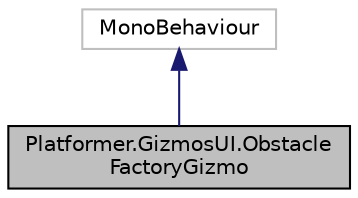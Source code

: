 digraph "Platformer.GizmosUI.ObstacleFactoryGizmo"
{
 // LATEX_PDF_SIZE
  edge [fontname="Helvetica",fontsize="10",labelfontname="Helvetica",labelfontsize="10"];
  node [fontname="Helvetica",fontsize="10",shape=record];
  Node1 [label="Platformer.GizmosUI.Obstacle\lFactoryGizmo",height=0.2,width=0.4,color="black", fillcolor="grey75", style="filled", fontcolor="black",tooltip="Gizmo that shows factory in the editor and trigger associated with it when selected"];
  Node2 -> Node1 [dir="back",color="midnightblue",fontsize="10",style="solid",fontname="Helvetica"];
  Node2 [label="MonoBehaviour",height=0.2,width=0.4,color="grey75", fillcolor="white", style="filled",tooltip=" "];
}
